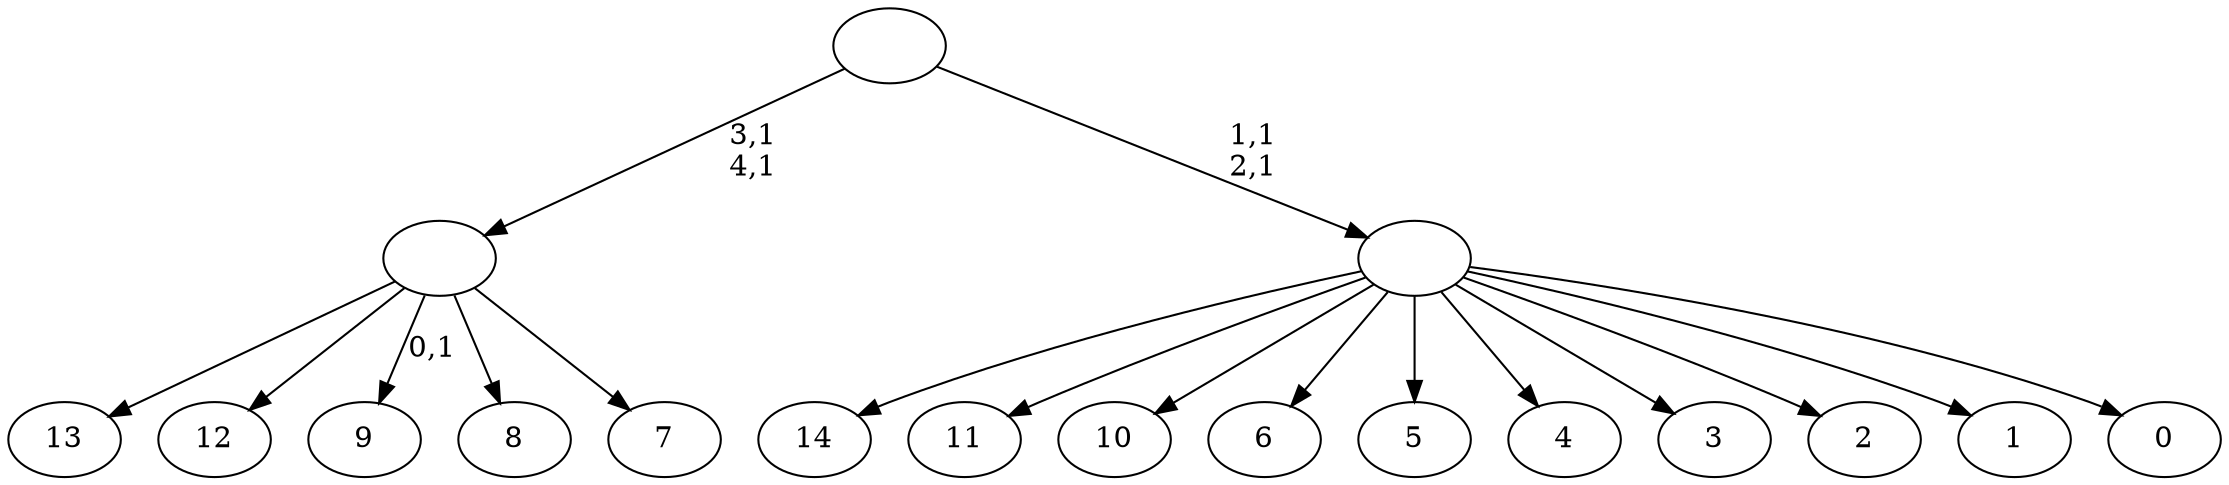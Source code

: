 digraph T {
	20 [label="14"]
	19 [label="13"]
	18 [label="12"]
	17 [label="11"]
	16 [label="10"]
	15 [label="9"]
	13 [label="8"]
	12 [label="7"]
	11 [label=""]
	9 [label="6"]
	8 [label="5"]
	7 [label="4"]
	6 [label="3"]
	5 [label="2"]
	4 [label="1"]
	3 [label="0"]
	2 [label=""]
	0 [label=""]
	11 -> 15 [label="0,1"]
	11 -> 19 [label=""]
	11 -> 18 [label=""]
	11 -> 13 [label=""]
	11 -> 12 [label=""]
	2 -> 20 [label=""]
	2 -> 17 [label=""]
	2 -> 16 [label=""]
	2 -> 9 [label=""]
	2 -> 8 [label=""]
	2 -> 7 [label=""]
	2 -> 6 [label=""]
	2 -> 5 [label=""]
	2 -> 4 [label=""]
	2 -> 3 [label=""]
	0 -> 2 [label="1,1\n2,1"]
	0 -> 11 [label="3,1\n4,1"]
}
